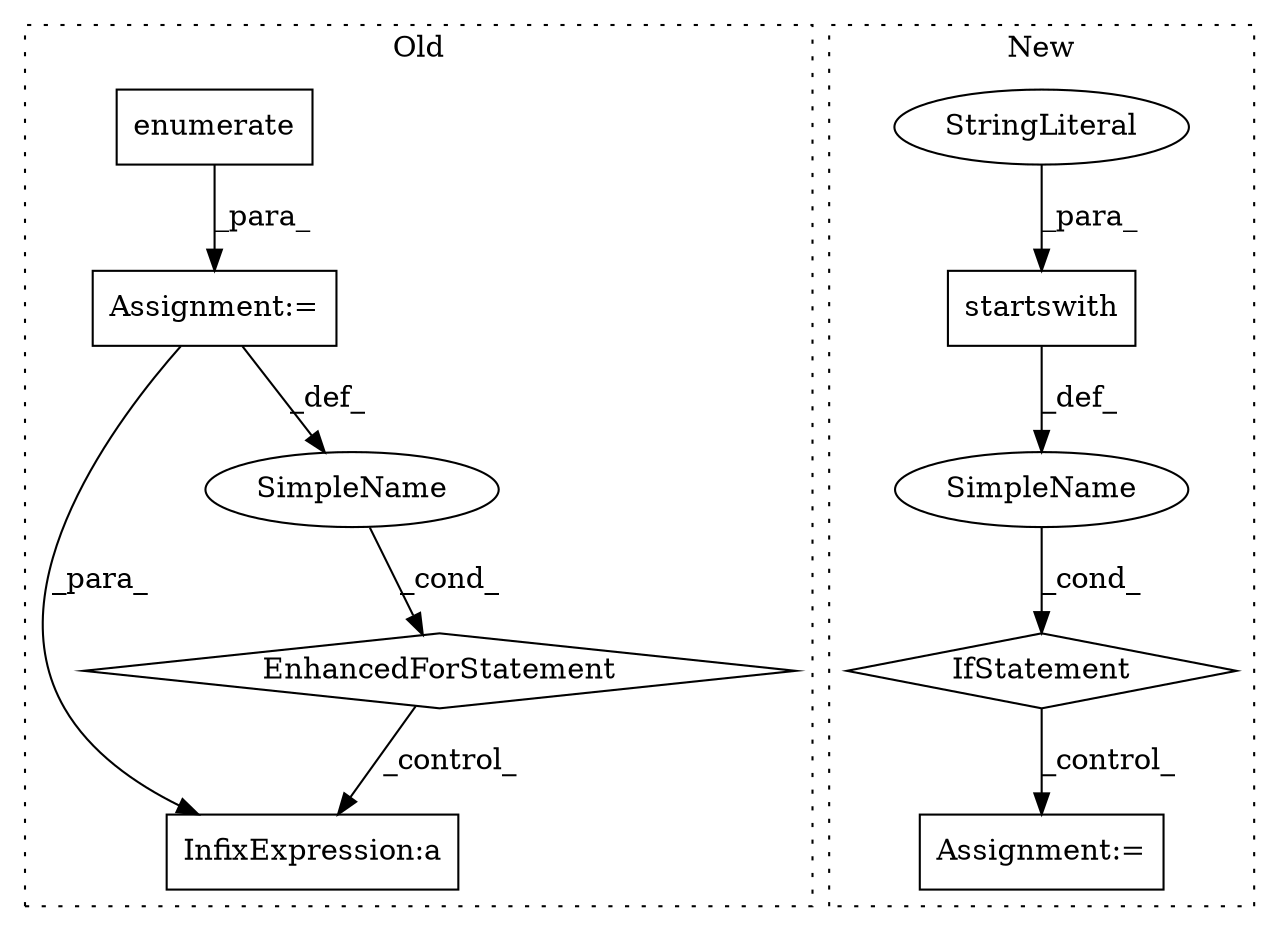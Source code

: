 digraph G {
subgraph cluster0 {
1 [label="enumerate" a="32" s="9777,9795" l="10,1" shape="box"];
4 [label="Assignment:=" a="7" s="9698,9796" l="63,2" shape="box"];
5 [label="EnhancedForStatement" a="70" s="9698,9796" l="63,2" shape="diamond"];
9 [label="InfixExpression:a" a="27" s="10200" l="12" shape="box"];
10 [label="SimpleName" a="42" s="9765" l="9" shape="ellipse"];
label = "Old";
style="dotted";
}
subgraph cluster1 {
2 [label="startswith" a="32" s="9918,9932" l="11,1" shape="box"];
3 [label="IfStatement" a="25" s="9899,9965" l="4,2" shape="diamond"];
6 [label="StringLiteral" a="45" s="9929" l="3" shape="ellipse"];
7 [label="Assignment:=" a="7" s="9988" l="1" shape="box"];
8 [label="SimpleName" a="42" s="" l="" shape="ellipse"];
label = "New";
style="dotted";
}
1 -> 4 [label="_para_"];
2 -> 8 [label="_def_"];
3 -> 7 [label="_control_"];
4 -> 9 [label="_para_"];
4 -> 10 [label="_def_"];
5 -> 9 [label="_control_"];
6 -> 2 [label="_para_"];
8 -> 3 [label="_cond_"];
10 -> 5 [label="_cond_"];
}
